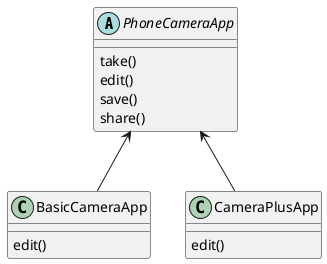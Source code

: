 @startuml

abstract class  "PhoneCameraApp" {
    {method} take()
    {method} edit()
    {method} save()
    {method} share()
}

class "BasicCameraApp" {
    {method} edit()
}

class "CameraPlusApp" {
    {method} edit()
}

PhoneCameraApp <-- BasicCameraApp
PhoneCameraApp <-- CameraPlusApp
@enduml